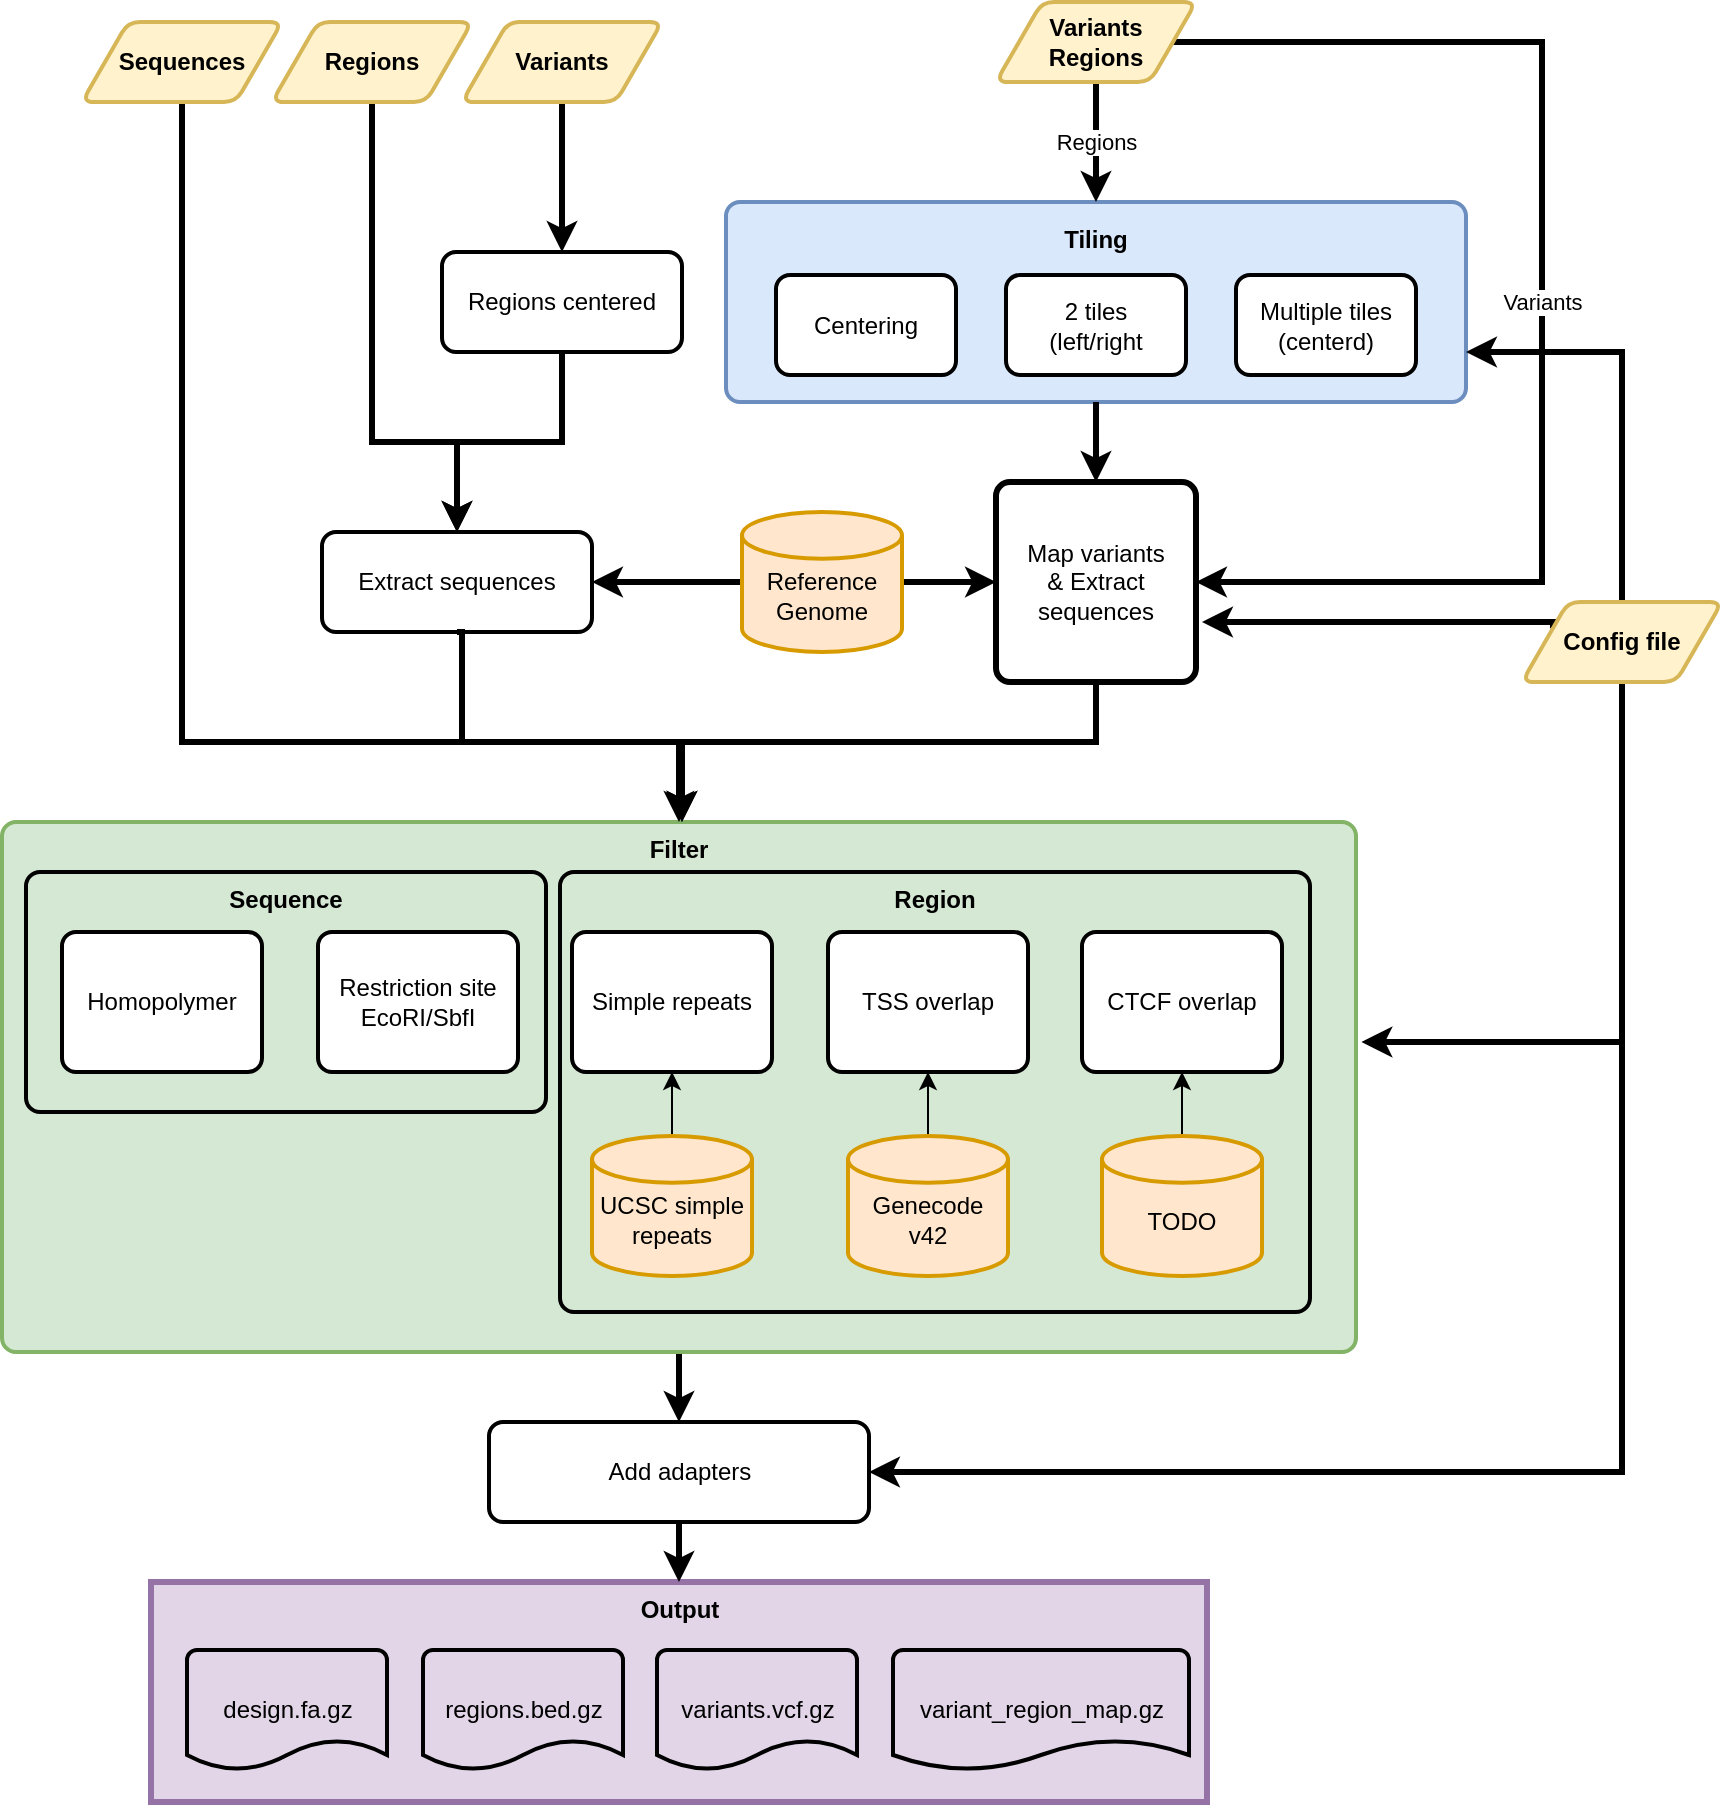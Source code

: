 <mxfile version="20.8.20" type="github">
  <diagram id="C5RBs43oDa-KdzZeNtuy" name="Page-1">
    <mxGraphModel dx="1687" dy="2277" grid="1" gridSize="10" guides="1" tooltips="1" connect="1" arrows="1" fold="1" page="1" pageScale="1" pageWidth="827" pageHeight="1169" math="0" shadow="0">
      <root>
        <mxCell id="WIyWlLk6GJQsqaUBKTNV-0" />
        <mxCell id="WIyWlLk6GJQsqaUBKTNV-1" parent="WIyWlLk6GJQsqaUBKTNV-0" />
        <mxCell id="VztmP7jNm2-bDzNmiWcb-14" value="&lt;p style=&quot;line-height: 0%;&quot;&gt;Tiling&lt;/p&gt;" style="rounded=1;whiteSpace=wrap;html=1;absoluteArcSize=1;arcSize=14;strokeWidth=2;glass=0;fillColor=#dae8fc;horizontal=1;verticalAlign=top;strokeColor=#6c8ebf;fontStyle=1" parent="WIyWlLk6GJQsqaUBKTNV-1" vertex="1">
          <mxGeometry x="502" y="100" width="370" height="100" as="geometry" />
        </mxCell>
        <mxCell id="ZryX_eBv5wf3s4xxrK_H-42" value="" style="edgeStyle=orthogonalEdgeStyle;rounded=0;jumpSize=6;orthogonalLoop=1;jettySize=auto;html=1;shadow=0;strokeWidth=3;" edge="1" parent="WIyWlLk6GJQsqaUBKTNV-1" source="VztmP7jNm2-bDzNmiWcb-19" target="ZryX_eBv5wf3s4xxrK_H-40">
          <mxGeometry relative="1" as="geometry" />
        </mxCell>
        <mxCell id="VztmP7jNm2-bDzNmiWcb-19" value="Filter" style="rounded=1;whiteSpace=wrap;html=1;absoluteArcSize=1;arcSize=14;strokeWidth=2;glass=0;fillColor=#d5e8d4;verticalAlign=top;strokeColor=#82b366;fontStyle=1" parent="WIyWlLk6GJQsqaUBKTNV-1" vertex="1">
          <mxGeometry x="140" y="410" width="677" height="265" as="geometry" />
        </mxCell>
        <mxCell id="ZryX_eBv5wf3s4xxrK_H-1" value="Sequence" style="rounded=1;whiteSpace=wrap;html=1;absoluteArcSize=1;arcSize=14;strokeWidth=2;fillColor=none;verticalAlign=top;fontStyle=1" vertex="1" parent="WIyWlLk6GJQsqaUBKTNV-1">
          <mxGeometry x="152" y="435" width="260" height="120" as="geometry" />
        </mxCell>
        <mxCell id="ZryX_eBv5wf3s4xxrK_H-0" value="Region" style="rounded=1;whiteSpace=wrap;html=1;absoluteArcSize=1;arcSize=14;strokeWidth=2;fillColor=none;verticalAlign=top;fontStyle=1" vertex="1" parent="WIyWlLk6GJQsqaUBKTNV-1">
          <mxGeometry x="419" y="435" width="375" height="220" as="geometry" />
        </mxCell>
        <mxCell id="ZryX_eBv5wf3s4xxrK_H-18" style="edgeStyle=orthogonalEdgeStyle;rounded=0;jumpSize=6;orthogonalLoop=1;jettySize=auto;html=1;exitX=0.5;exitY=1;exitDx=0;exitDy=0;entryX=0.5;entryY=0;entryDx=0;entryDy=0;shadow=0;strokeWidth=3;" edge="1" parent="WIyWlLk6GJQsqaUBKTNV-1" source="VztmP7jNm2-bDzNmiWcb-0" target="VztmP7jNm2-bDzNmiWcb-19">
          <mxGeometry relative="1" as="geometry">
            <Array as="points">
              <mxPoint x="230" y="370" />
              <mxPoint x="479" y="370" />
            </Array>
          </mxGeometry>
        </mxCell>
        <mxCell id="VztmP7jNm2-bDzNmiWcb-0" value="Sequences" style="shape=parallelogram;html=1;strokeWidth=2;perimeter=parallelogramPerimeter;whiteSpace=wrap;rounded=1;arcSize=12;size=0.23;fillColor=#fff2cc;strokeColor=#d6b656;fontStyle=1" parent="WIyWlLk6GJQsqaUBKTNV-1" vertex="1">
          <mxGeometry x="180" y="10" width="100" height="40" as="geometry" />
        </mxCell>
        <mxCell id="ZryX_eBv5wf3s4xxrK_H-17" style="edgeStyle=orthogonalEdgeStyle;rounded=0;jumpSize=6;orthogonalLoop=1;jettySize=auto;html=1;exitX=0.5;exitY=1;exitDx=0;exitDy=0;entryX=0.5;entryY=0;entryDx=0;entryDy=0;shadow=0;strokeWidth=3;" edge="1" parent="WIyWlLk6GJQsqaUBKTNV-1" source="VztmP7jNm2-bDzNmiWcb-1" target="VztmP7jNm2-bDzNmiWcb-20">
          <mxGeometry relative="1" as="geometry">
            <Array as="points">
              <mxPoint x="325" y="220" />
              <mxPoint x="368" y="220" />
            </Array>
          </mxGeometry>
        </mxCell>
        <mxCell id="VztmP7jNm2-bDzNmiWcb-1" value="Regions" style="shape=parallelogram;html=1;strokeWidth=2;perimeter=parallelogramPerimeter;whiteSpace=wrap;rounded=1;arcSize=12;size=0.23;fillColor=#fff2cc;strokeColor=#d6b656;fontStyle=1" parent="WIyWlLk6GJQsqaUBKTNV-1" vertex="1">
          <mxGeometry x="275" y="10" width="100" height="40" as="geometry" />
        </mxCell>
        <mxCell id="VztmP7jNm2-bDzNmiWcb-18" style="edgeStyle=orthogonalEdgeStyle;rounded=0;orthogonalLoop=1;jettySize=auto;html=1;entryX=0.5;entryY=0;entryDx=0;entryDy=0;strokeWidth=3;" parent="WIyWlLk6GJQsqaUBKTNV-1" source="VztmP7jNm2-bDzNmiWcb-3" target="VztmP7jNm2-bDzNmiWcb-17" edge="1">
          <mxGeometry relative="1" as="geometry" />
        </mxCell>
        <mxCell id="VztmP7jNm2-bDzNmiWcb-3" value="Variants" style="shape=parallelogram;html=1;strokeWidth=2;perimeter=parallelogramPerimeter;whiteSpace=wrap;rounded=1;arcSize=12;size=0.23;fillColor=#fff2cc;strokeColor=#d6b656;fontStyle=1" parent="WIyWlLk6GJQsqaUBKTNV-1" vertex="1">
          <mxGeometry x="370" y="10" width="100" height="40" as="geometry" />
        </mxCell>
        <mxCell id="VztmP7jNm2-bDzNmiWcb-16" value="Regions" style="edgeStyle=orthogonalEdgeStyle;rounded=0;orthogonalLoop=1;jettySize=auto;html=1;exitX=0.5;exitY=1;exitDx=0;exitDy=0;entryX=0.5;entryY=0;entryDx=0;entryDy=0;strokeWidth=3;" parent="WIyWlLk6GJQsqaUBKTNV-1" source="VztmP7jNm2-bDzNmiWcb-4" target="VztmP7jNm2-bDzNmiWcb-14" edge="1">
          <mxGeometry relative="1" as="geometry" />
        </mxCell>
        <mxCell id="ZryX_eBv5wf3s4xxrK_H-12" value="Variants" style="edgeStyle=orthogonalEdgeStyle;rounded=0;orthogonalLoop=1;jettySize=auto;html=1;exitX=1;exitY=0.5;exitDx=0;exitDy=0;entryX=1;entryY=0.5;entryDx=0;entryDy=0;shadow=0;jumpSize=6;strokeWidth=3;" edge="1" parent="WIyWlLk6GJQsqaUBKTNV-1" source="VztmP7jNm2-bDzNmiWcb-4" target="ZryX_eBv5wf3s4xxrK_H-9">
          <mxGeometry relative="1" as="geometry">
            <Array as="points">
              <mxPoint x="910" y="20" />
              <mxPoint x="910" y="290" />
            </Array>
          </mxGeometry>
        </mxCell>
        <mxCell id="VztmP7jNm2-bDzNmiWcb-4" value="Variants&lt;br&gt;Regions" style="shape=parallelogram;html=1;strokeWidth=2;perimeter=parallelogramPerimeter;whiteSpace=wrap;rounded=1;arcSize=12;size=0.23;fillColor=#fff2cc;strokeColor=#d6b656;fontStyle=1" parent="WIyWlLk6GJQsqaUBKTNV-1" vertex="1">
          <mxGeometry x="637" width="100" height="40" as="geometry" />
        </mxCell>
        <mxCell id="ZryX_eBv5wf3s4xxrK_H-14" value="" style="edgeStyle=orthogonalEdgeStyle;rounded=0;jumpSize=6;orthogonalLoop=1;jettySize=auto;html=1;shadow=0;strokeWidth=3;" edge="1" parent="WIyWlLk6GJQsqaUBKTNV-1" source="VztmP7jNm2-bDzNmiWcb-6" target="ZryX_eBv5wf3s4xxrK_H-9">
          <mxGeometry relative="1" as="geometry" />
        </mxCell>
        <mxCell id="ZryX_eBv5wf3s4xxrK_H-15" value="" style="edgeStyle=orthogonalEdgeStyle;rounded=0;jumpSize=6;orthogonalLoop=1;jettySize=auto;html=1;shadow=0;strokeWidth=3;" edge="1" parent="WIyWlLk6GJQsqaUBKTNV-1" source="VztmP7jNm2-bDzNmiWcb-6" target="VztmP7jNm2-bDzNmiWcb-20">
          <mxGeometry relative="1" as="geometry" />
        </mxCell>
        <mxCell id="VztmP7jNm2-bDzNmiWcb-6" value="&lt;div&gt;&lt;br&gt;&lt;/div&gt;&lt;div&gt;Reference Genome&lt;/div&gt;" style="strokeWidth=2;html=1;shape=mxgraph.flowchart.database;whiteSpace=wrap;fillColor=#ffe6cc;strokeColor=#d79b00;" parent="WIyWlLk6GJQsqaUBKTNV-1" vertex="1">
          <mxGeometry x="510" y="255" width="80" height="70" as="geometry" />
        </mxCell>
        <mxCell id="ZryX_eBv5wf3s4xxrK_H-5" value="" style="edgeStyle=orthogonalEdgeStyle;rounded=0;orthogonalLoop=1;jettySize=auto;html=1;" edge="1" parent="WIyWlLk6GJQsqaUBKTNV-1" source="VztmP7jNm2-bDzNmiWcb-8" target="VztmP7jNm2-bDzNmiWcb-29">
          <mxGeometry relative="1" as="geometry" />
        </mxCell>
        <mxCell id="VztmP7jNm2-bDzNmiWcb-8" value="&lt;br&gt;&lt;div&gt;Genecode&lt;/div&gt;v42" style="strokeWidth=2;html=1;shape=mxgraph.flowchart.database;whiteSpace=wrap;fillColor=#ffe6cc;strokeColor=#d79b00;" parent="WIyWlLk6GJQsqaUBKTNV-1" vertex="1">
          <mxGeometry x="563" y="567" width="80" height="70" as="geometry" />
        </mxCell>
        <mxCell id="ZryX_eBv5wf3s4xxrK_H-16" value="" style="edgeStyle=orthogonalEdgeStyle;rounded=0;jumpSize=6;orthogonalLoop=1;jettySize=auto;html=1;shadow=0;strokeWidth=3;entryX=0.5;entryY=0;entryDx=0;entryDy=0;exitX=0.5;exitY=1;exitDx=0;exitDy=0;" edge="1" parent="WIyWlLk6GJQsqaUBKTNV-1" source="VztmP7jNm2-bDzNmiWcb-17" target="VztmP7jNm2-bDzNmiWcb-20">
          <mxGeometry relative="1" as="geometry">
            <Array as="points">
              <mxPoint x="420" y="220" />
              <mxPoint x="368" y="220" />
            </Array>
          </mxGeometry>
        </mxCell>
        <mxCell id="VztmP7jNm2-bDzNmiWcb-17" value="Regions centered" style="rounded=1;whiteSpace=wrap;html=1;absoluteArcSize=1;arcSize=14;strokeWidth=2;glass=0;fillColor=none;" parent="WIyWlLk6GJQsqaUBKTNV-1" vertex="1">
          <mxGeometry x="360" y="125" width="120" height="50" as="geometry" />
        </mxCell>
        <mxCell id="ZryX_eBv5wf3s4xxrK_H-19" style="edgeStyle=orthogonalEdgeStyle;rounded=0;jumpSize=6;orthogonalLoop=1;jettySize=auto;html=1;exitX=0.5;exitY=1;exitDx=0;exitDy=0;shadow=0;strokeWidth=3;" edge="1" parent="WIyWlLk6GJQsqaUBKTNV-1" source="VztmP7jNm2-bDzNmiWcb-20">
          <mxGeometry relative="1" as="geometry">
            <mxPoint x="480" y="410" as="targetPoint" />
            <Array as="points">
              <mxPoint x="370" y="370" />
              <mxPoint x="480" y="370" />
            </Array>
          </mxGeometry>
        </mxCell>
        <mxCell id="VztmP7jNm2-bDzNmiWcb-20" value="Extract sequences" style="rounded=1;whiteSpace=wrap;html=1;absoluteArcSize=1;arcSize=14;strokeWidth=2;glass=0;fillColor=none;" parent="WIyWlLk6GJQsqaUBKTNV-1" vertex="1">
          <mxGeometry x="300" y="265" width="135" height="50" as="geometry" />
        </mxCell>
        <mxCell id="VztmP7jNm2-bDzNmiWcb-25" value="CTCF overlap" style="rounded=1;whiteSpace=wrap;html=1;absoluteArcSize=1;arcSize=14;strokeWidth=2;glass=0;" parent="WIyWlLk6GJQsqaUBKTNV-1" vertex="1">
          <mxGeometry x="680" y="465" width="100" height="70" as="geometry" />
        </mxCell>
        <mxCell id="VztmP7jNm2-bDzNmiWcb-26" value="Homopolymer" style="rounded=1;whiteSpace=wrap;html=1;absoluteArcSize=1;arcSize=14;strokeWidth=2;glass=0;" parent="WIyWlLk6GJQsqaUBKTNV-1" vertex="1">
          <mxGeometry x="170" y="465" width="100" height="70" as="geometry" />
        </mxCell>
        <mxCell id="VztmP7jNm2-bDzNmiWcb-27" value="Restriction site&lt;br&gt;EcoRI/SbfI " style="rounded=1;whiteSpace=wrap;html=1;absoluteArcSize=1;arcSize=14;strokeWidth=2;glass=0;" parent="WIyWlLk6GJQsqaUBKTNV-1" vertex="1">
          <mxGeometry x="298" y="465" width="100" height="70" as="geometry" />
        </mxCell>
        <mxCell id="VztmP7jNm2-bDzNmiWcb-28" value="Simple repeats" style="rounded=1;whiteSpace=wrap;html=1;absoluteArcSize=1;arcSize=14;strokeWidth=2;glass=0;" parent="WIyWlLk6GJQsqaUBKTNV-1" vertex="1">
          <mxGeometry x="425" y="465" width="100" height="70" as="geometry" />
        </mxCell>
        <mxCell id="VztmP7jNm2-bDzNmiWcb-29" value="TSS overlap" style="rounded=1;whiteSpace=wrap;html=1;absoluteArcSize=1;arcSize=14;strokeWidth=2;glass=0;" parent="WIyWlLk6GJQsqaUBKTNV-1" vertex="1">
          <mxGeometry x="553" y="465" width="100" height="70" as="geometry" />
        </mxCell>
        <mxCell id="ZryX_eBv5wf3s4xxrK_H-6" value="" style="edgeStyle=orthogonalEdgeStyle;rounded=0;orthogonalLoop=1;jettySize=auto;html=1;" edge="1" parent="WIyWlLk6GJQsqaUBKTNV-1" source="ZryX_eBv5wf3s4xxrK_H-2" target="VztmP7jNm2-bDzNmiWcb-25">
          <mxGeometry relative="1" as="geometry" />
        </mxCell>
        <mxCell id="ZryX_eBv5wf3s4xxrK_H-2" value="&lt;div&gt;&lt;br&gt;&lt;/div&gt;&lt;div&gt;TODO&lt;/div&gt;" style="strokeWidth=2;html=1;shape=mxgraph.flowchart.database;whiteSpace=wrap;fillColor=#ffe6cc;strokeColor=#d79b00;" vertex="1" parent="WIyWlLk6GJQsqaUBKTNV-1">
          <mxGeometry x="690" y="567" width="80" height="70" as="geometry" />
        </mxCell>
        <mxCell id="ZryX_eBv5wf3s4xxrK_H-4" style="edgeStyle=orthogonalEdgeStyle;rounded=0;orthogonalLoop=1;jettySize=auto;html=1;entryX=0.5;entryY=1;entryDx=0;entryDy=0;" edge="1" parent="WIyWlLk6GJQsqaUBKTNV-1" source="ZryX_eBv5wf3s4xxrK_H-3" target="VztmP7jNm2-bDzNmiWcb-28">
          <mxGeometry relative="1" as="geometry">
            <mxPoint x="510" y="545" as="targetPoint" />
          </mxGeometry>
        </mxCell>
        <mxCell id="ZryX_eBv5wf3s4xxrK_H-3" value="&lt;div&gt;&lt;br&gt;&lt;/div&gt;&lt;div&gt;UCSC simple repeats&lt;/div&gt;" style="strokeWidth=2;html=1;shape=mxgraph.flowchart.database;whiteSpace=wrap;fillColor=#ffe6cc;strokeColor=#d79b00;" vertex="1" parent="WIyWlLk6GJQsqaUBKTNV-1">
          <mxGeometry x="435" y="567" width="80" height="70" as="geometry" />
        </mxCell>
        <mxCell id="ZryX_eBv5wf3s4xxrK_H-20" style="edgeStyle=orthogonalEdgeStyle;rounded=0;jumpSize=6;orthogonalLoop=1;jettySize=auto;html=1;exitX=0.5;exitY=1;exitDx=0;exitDy=0;shadow=0;strokeWidth=3;" edge="1" parent="WIyWlLk6GJQsqaUBKTNV-1" source="ZryX_eBv5wf3s4xxrK_H-9">
          <mxGeometry relative="1" as="geometry">
            <mxPoint x="480" y="410" as="targetPoint" />
            <Array as="points">
              <mxPoint x="687" y="370" />
              <mxPoint x="480" y="370" />
            </Array>
          </mxGeometry>
        </mxCell>
        <mxCell id="ZryX_eBv5wf3s4xxrK_H-9" value="Map variants&lt;br&gt;&amp;amp; Extract sequences" style="rounded=1;whiteSpace=wrap;html=1;absoluteArcSize=1;arcSize=14;strokeWidth=3;fillColor=none;" vertex="1" parent="WIyWlLk6GJQsqaUBKTNV-1">
          <mxGeometry x="637" y="240" width="100" height="100" as="geometry" />
        </mxCell>
        <mxCell id="ZryX_eBv5wf3s4xxrK_H-13" value="" style="edgeStyle=orthogonalEdgeStyle;rounded=0;jumpSize=6;orthogonalLoop=1;jettySize=auto;html=1;shadow=0;strokeWidth=3;" edge="1" parent="WIyWlLk6GJQsqaUBKTNV-1" source="VztmP7jNm2-bDzNmiWcb-14" target="ZryX_eBv5wf3s4xxrK_H-9">
          <mxGeometry relative="1" as="geometry" />
        </mxCell>
        <mxCell id="VztmP7jNm2-bDzNmiWcb-12" value="" style="group;fillColor=none;rounded=0;glass=0;" parent="WIyWlLk6GJQsqaUBKTNV-1" vertex="1" connectable="0">
          <mxGeometry x="527" y="136.5" width="350" height="75" as="geometry" />
        </mxCell>
        <mxCell id="VztmP7jNm2-bDzNmiWcb-9" value="&lt;div align=&quot;center&quot;&gt;Centering&lt;/div&gt;" style="rounded=1;whiteSpace=wrap;html=1;absoluteArcSize=1;arcSize=14;strokeWidth=2;align=center;" parent="VztmP7jNm2-bDzNmiWcb-12" vertex="1">
          <mxGeometry width="90" height="50" as="geometry" />
        </mxCell>
        <mxCell id="VztmP7jNm2-bDzNmiWcb-10" value="&lt;div&gt;2 tiles&lt;/div&gt;&lt;div&gt;(left/right&lt;br&gt;&lt;/div&gt;" style="rounded=1;whiteSpace=wrap;html=1;absoluteArcSize=1;arcSize=14;strokeWidth=2;align=center;" parent="VztmP7jNm2-bDzNmiWcb-12" vertex="1">
          <mxGeometry x="115" width="90" height="50" as="geometry" />
        </mxCell>
        <mxCell id="VztmP7jNm2-bDzNmiWcb-11" value="Multiple tiles&lt;br&gt;(centerd)" style="rounded=1;whiteSpace=wrap;html=1;absoluteArcSize=1;arcSize=14;strokeWidth=2;align=center;" parent="VztmP7jNm2-bDzNmiWcb-12" vertex="1">
          <mxGeometry x="230" width="90" height="50" as="geometry" />
        </mxCell>
        <mxCell id="ZryX_eBv5wf3s4xxrK_H-34" value="" style="group" vertex="1" connectable="0" parent="WIyWlLk6GJQsqaUBKTNV-1">
          <mxGeometry x="214.5" y="790" width="528" height="110" as="geometry" />
        </mxCell>
        <mxCell id="ZryX_eBv5wf3s4xxrK_H-29" value="Output" style="rounded=0;whiteSpace=wrap;html=1;strokeColor=#9673a6;strokeWidth=3;fillColor=#e1d5e7;verticalAlign=top;fontStyle=1" vertex="1" parent="ZryX_eBv5wf3s4xxrK_H-34">
          <mxGeometry width="528" height="110" as="geometry" />
        </mxCell>
        <mxCell id="ZryX_eBv5wf3s4xxrK_H-23" value="design.fa.gz" style="strokeWidth=2;html=1;shape=mxgraph.flowchart.document2;whiteSpace=wrap;size=0.25;strokeColor=#000000;fillColor=none;" vertex="1" parent="ZryX_eBv5wf3s4xxrK_H-34">
          <mxGeometry x="18" y="34" width="100" height="60" as="geometry" />
        </mxCell>
        <mxCell id="ZryX_eBv5wf3s4xxrK_H-24" value="regions.bed.gz" style="strokeWidth=2;html=1;shape=mxgraph.flowchart.document2;whiteSpace=wrap;size=0.25;strokeColor=#000000;fillColor=none;" vertex="1" parent="ZryX_eBv5wf3s4xxrK_H-34">
          <mxGeometry x="136" y="34" width="100" height="60" as="geometry" />
        </mxCell>
        <mxCell id="ZryX_eBv5wf3s4xxrK_H-25" value="variants.vcf.gz" style="strokeWidth=2;html=1;shape=mxgraph.flowchart.document2;whiteSpace=wrap;size=0.25;strokeColor=#000000;fillColor=none;" vertex="1" parent="ZryX_eBv5wf3s4xxrK_H-34">
          <mxGeometry x="253" y="34" width="100" height="60" as="geometry" />
        </mxCell>
        <mxCell id="ZryX_eBv5wf3s4xxrK_H-26" value="variant_region_map.gz" style="strokeWidth=2;html=1;shape=mxgraph.flowchart.document2;whiteSpace=wrap;size=0.25;strokeColor=#000000;fillColor=none;" vertex="1" parent="ZryX_eBv5wf3s4xxrK_H-34">
          <mxGeometry x="371" y="34" width="148" height="60" as="geometry" />
        </mxCell>
        <mxCell id="ZryX_eBv5wf3s4xxrK_H-37" style="edgeStyle=orthogonalEdgeStyle;rounded=0;jumpSize=6;orthogonalLoop=1;jettySize=auto;html=1;exitX=0;exitY=0.25;exitDx=0;exitDy=0;shadow=0;strokeWidth=3;" edge="1" parent="WIyWlLk6GJQsqaUBKTNV-1" source="ZryX_eBv5wf3s4xxrK_H-36">
          <mxGeometry relative="1" as="geometry">
            <mxPoint x="740" y="310" as="targetPoint" />
            <Array as="points">
              <mxPoint x="916" y="310" />
            </Array>
          </mxGeometry>
        </mxCell>
        <mxCell id="ZryX_eBv5wf3s4xxrK_H-38" style="edgeStyle=orthogonalEdgeStyle;rounded=0;jumpSize=6;orthogonalLoop=1;jettySize=auto;html=1;exitX=0.5;exitY=1;exitDx=0;exitDy=0;entryX=1.004;entryY=0.415;entryDx=0;entryDy=0;entryPerimeter=0;shadow=0;strokeWidth=3;" edge="1" parent="WIyWlLk6GJQsqaUBKTNV-1" source="ZryX_eBv5wf3s4xxrK_H-36" target="VztmP7jNm2-bDzNmiWcb-19">
          <mxGeometry relative="1" as="geometry">
            <Array as="points">
              <mxPoint x="950" y="520" />
            </Array>
          </mxGeometry>
        </mxCell>
        <mxCell id="ZryX_eBv5wf3s4xxrK_H-39" style="edgeStyle=orthogonalEdgeStyle;rounded=0;jumpSize=6;orthogonalLoop=1;jettySize=auto;html=1;exitX=0.5;exitY=0;exitDx=0;exitDy=0;entryX=1;entryY=0.75;entryDx=0;entryDy=0;shadow=0;strokeWidth=3;" edge="1" parent="WIyWlLk6GJQsqaUBKTNV-1" source="ZryX_eBv5wf3s4xxrK_H-36" target="VztmP7jNm2-bDzNmiWcb-14">
          <mxGeometry relative="1" as="geometry" />
        </mxCell>
        <mxCell id="ZryX_eBv5wf3s4xxrK_H-44" style="edgeStyle=orthogonalEdgeStyle;rounded=0;jumpSize=6;orthogonalLoop=1;jettySize=auto;html=1;exitX=0.5;exitY=1;exitDx=0;exitDy=0;entryX=1;entryY=0.5;entryDx=0;entryDy=0;shadow=0;strokeWidth=3;" edge="1" parent="WIyWlLk6GJQsqaUBKTNV-1" source="ZryX_eBv5wf3s4xxrK_H-36" target="ZryX_eBv5wf3s4xxrK_H-40">
          <mxGeometry relative="1" as="geometry" />
        </mxCell>
        <mxCell id="ZryX_eBv5wf3s4xxrK_H-36" value="Config file" style="shape=parallelogram;html=1;strokeWidth=2;perimeter=parallelogramPerimeter;whiteSpace=wrap;rounded=1;arcSize=12;size=0.23;fillColor=#fff2cc;strokeColor=#d6b656;fontStyle=1" vertex="1" parent="WIyWlLk6GJQsqaUBKTNV-1">
          <mxGeometry x="900" y="300" width="100" height="40" as="geometry" />
        </mxCell>
        <mxCell id="ZryX_eBv5wf3s4xxrK_H-43" value="" style="edgeStyle=orthogonalEdgeStyle;rounded=0;jumpSize=6;orthogonalLoop=1;jettySize=auto;html=1;shadow=0;strokeWidth=3;" edge="1" parent="WIyWlLk6GJQsqaUBKTNV-1" source="ZryX_eBv5wf3s4xxrK_H-40" target="ZryX_eBv5wf3s4xxrK_H-29">
          <mxGeometry relative="1" as="geometry" />
        </mxCell>
        <mxCell id="ZryX_eBv5wf3s4xxrK_H-40" value="Add adapters" style="rounded=1;whiteSpace=wrap;html=1;absoluteArcSize=1;arcSize=14;strokeWidth=2;glass=0;fillColor=none;" vertex="1" parent="WIyWlLk6GJQsqaUBKTNV-1">
          <mxGeometry x="383.5" y="710" width="190" height="50" as="geometry" />
        </mxCell>
      </root>
    </mxGraphModel>
  </diagram>
</mxfile>
